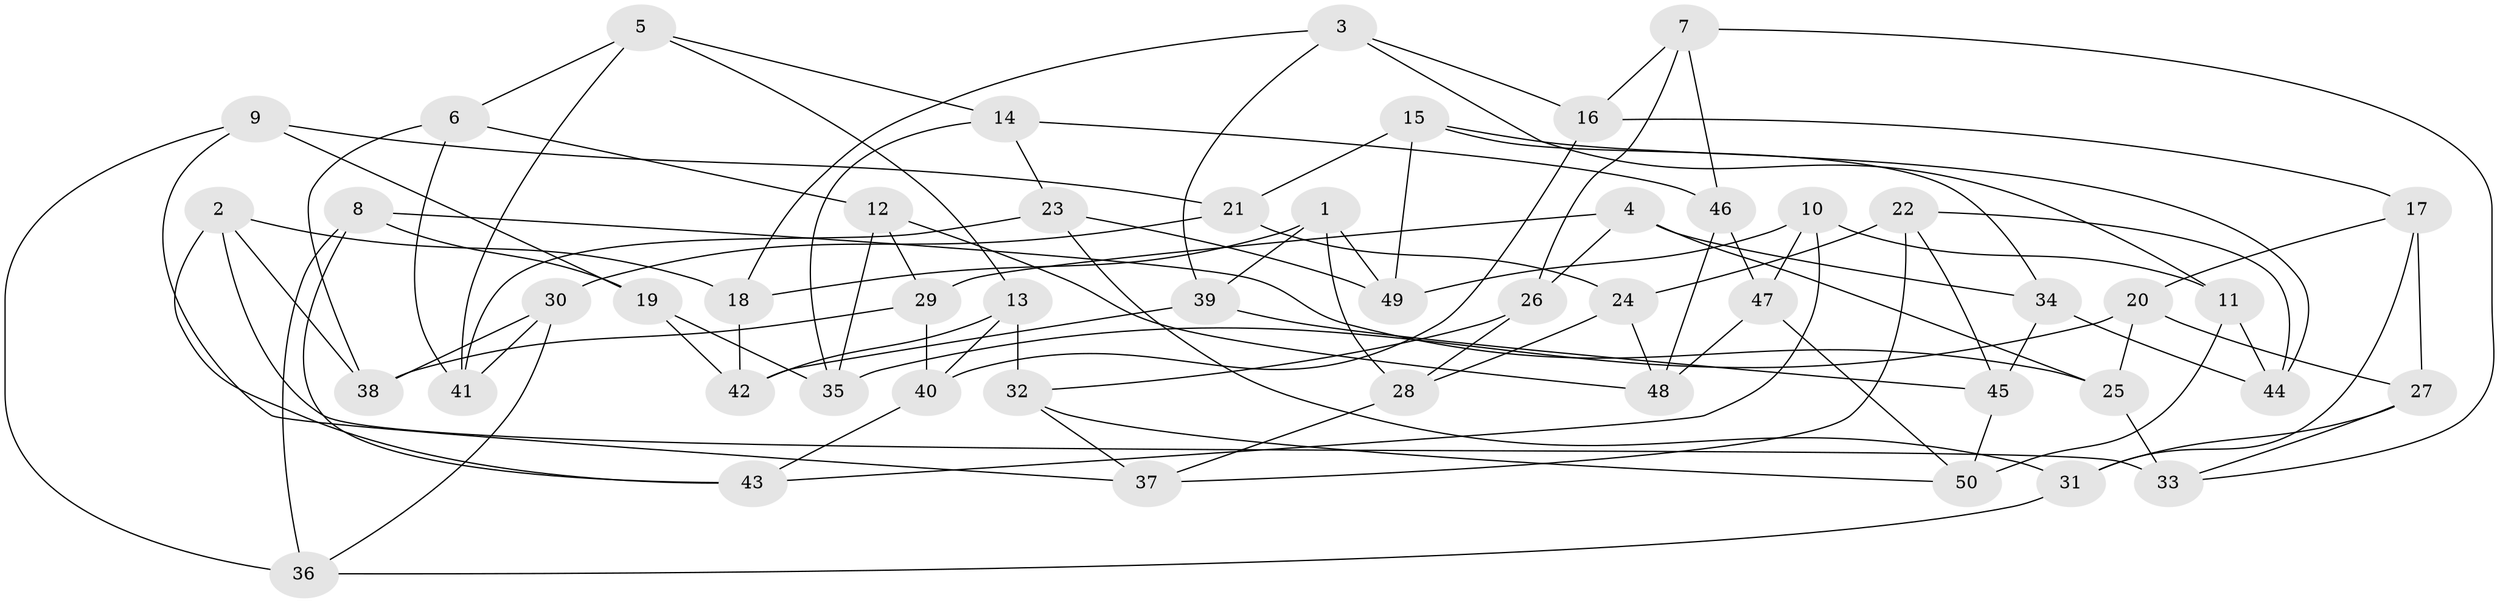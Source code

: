 // coarse degree distribution, {6: 0.16666666666666666, 7: 0.03333333333333333, 4: 0.5, 5: 0.2, 8: 0.06666666666666667, 3: 0.03333333333333333}
// Generated by graph-tools (version 1.1) at 2025/20/03/04/25 18:20:45]
// undirected, 50 vertices, 100 edges
graph export_dot {
graph [start="1"]
  node [color=gray90,style=filled];
  1;
  2;
  3;
  4;
  5;
  6;
  7;
  8;
  9;
  10;
  11;
  12;
  13;
  14;
  15;
  16;
  17;
  18;
  19;
  20;
  21;
  22;
  23;
  24;
  25;
  26;
  27;
  28;
  29;
  30;
  31;
  32;
  33;
  34;
  35;
  36;
  37;
  38;
  39;
  40;
  41;
  42;
  43;
  44;
  45;
  46;
  47;
  48;
  49;
  50;
  1 -- 18;
  1 -- 39;
  1 -- 28;
  1 -- 49;
  2 -- 43;
  2 -- 33;
  2 -- 38;
  2 -- 18;
  3 -- 39;
  3 -- 18;
  3 -- 11;
  3 -- 16;
  4 -- 34;
  4 -- 29;
  4 -- 26;
  4 -- 25;
  5 -- 6;
  5 -- 14;
  5 -- 13;
  5 -- 41;
  6 -- 41;
  6 -- 12;
  6 -- 38;
  7 -- 33;
  7 -- 16;
  7 -- 46;
  7 -- 26;
  8 -- 36;
  8 -- 43;
  8 -- 25;
  8 -- 19;
  9 -- 37;
  9 -- 19;
  9 -- 36;
  9 -- 21;
  10 -- 49;
  10 -- 47;
  10 -- 11;
  10 -- 43;
  11 -- 44;
  11 -- 50;
  12 -- 35;
  12 -- 48;
  12 -- 29;
  13 -- 32;
  13 -- 40;
  13 -- 42;
  14 -- 46;
  14 -- 35;
  14 -- 23;
  15 -- 49;
  15 -- 44;
  15 -- 34;
  15 -- 21;
  16 -- 40;
  16 -- 17;
  17 -- 20;
  17 -- 31;
  17 -- 27;
  18 -- 42;
  19 -- 35;
  19 -- 42;
  20 -- 27;
  20 -- 25;
  20 -- 35;
  21 -- 24;
  21 -- 30;
  22 -- 44;
  22 -- 45;
  22 -- 24;
  22 -- 37;
  23 -- 31;
  23 -- 41;
  23 -- 49;
  24 -- 48;
  24 -- 28;
  25 -- 33;
  26 -- 28;
  26 -- 32;
  27 -- 31;
  27 -- 33;
  28 -- 37;
  29 -- 40;
  29 -- 38;
  30 -- 36;
  30 -- 41;
  30 -- 38;
  31 -- 36;
  32 -- 50;
  32 -- 37;
  34 -- 44;
  34 -- 45;
  39 -- 45;
  39 -- 42;
  40 -- 43;
  45 -- 50;
  46 -- 48;
  46 -- 47;
  47 -- 50;
  47 -- 48;
}
